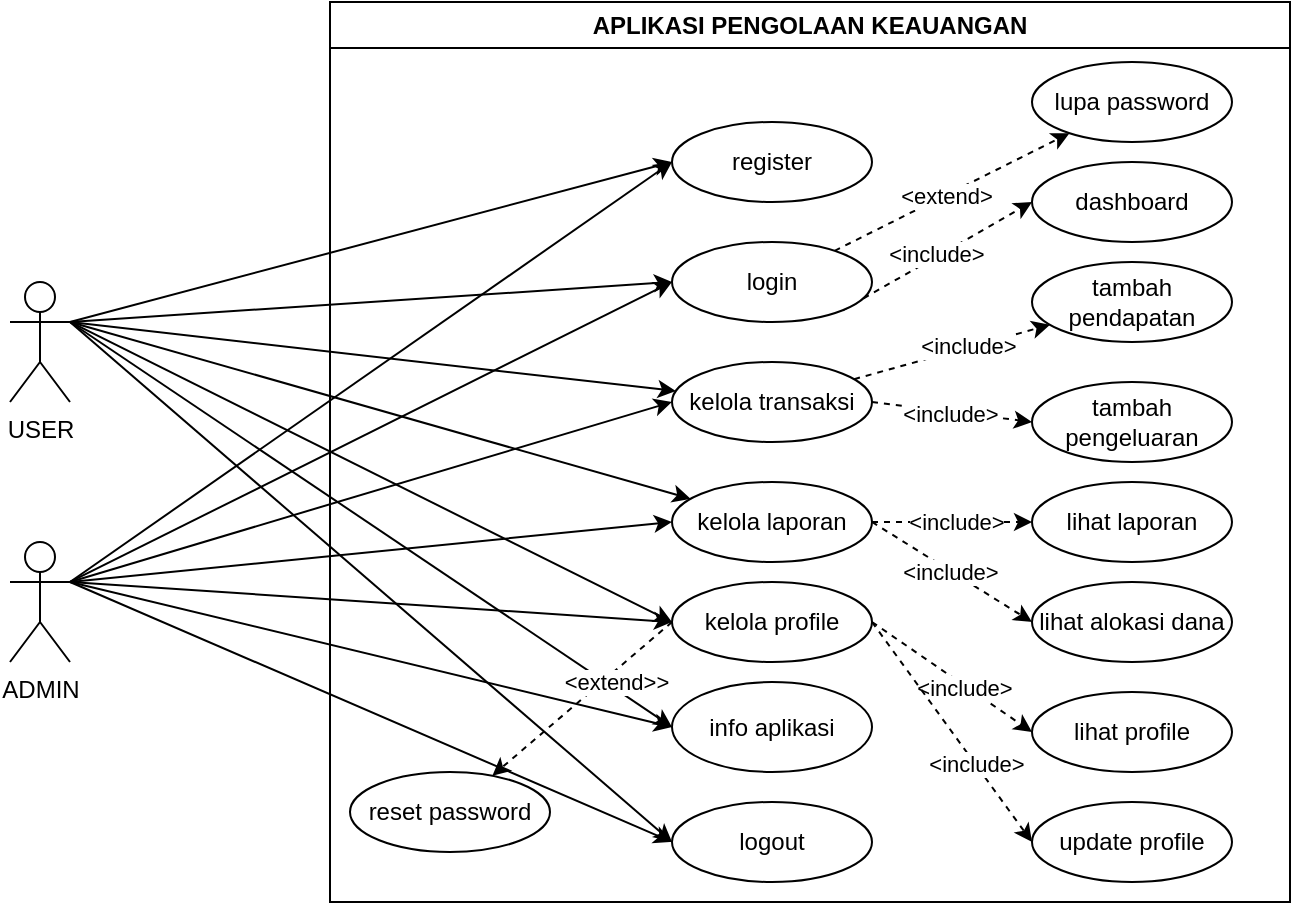 <mxfile version="28.0.4">
  <diagram name="Page-1" id="7VnuQmA8S_duGnKgzW9u">
    <mxGraphModel dx="872" dy="505" grid="1" gridSize="10" guides="1" tooltips="1" connect="1" arrows="1" fold="1" page="1" pageScale="1" pageWidth="1100" pageHeight="850" math="0" shadow="0">
      <root>
        <mxCell id="0" />
        <mxCell id="1" parent="0" />
        <mxCell id="CFoBWYsiLfIN5OInHK1F-48" style="rounded=0;orthogonalLoop=1;jettySize=auto;html=1;exitX=1;exitY=0.333;exitDx=0;exitDy=0;exitPerimeter=0;entryX=0;entryY=0.5;entryDx=0;entryDy=0;" edge="1" parent="1" source="CFoBWYsiLfIN5OInHK1F-1" target="CFoBWYsiLfIN5OInHK1F-3">
          <mxGeometry relative="1" as="geometry" />
        </mxCell>
        <mxCell id="CFoBWYsiLfIN5OInHK1F-49" style="rounded=0;orthogonalLoop=1;jettySize=auto;html=1;exitX=1;exitY=0.333;exitDx=0;exitDy=0;exitPerimeter=0;entryX=0;entryY=0.5;entryDx=0;entryDy=0;" edge="1" parent="1" source="CFoBWYsiLfIN5OInHK1F-1" target="CFoBWYsiLfIN5OInHK1F-4">
          <mxGeometry relative="1" as="geometry" />
        </mxCell>
        <mxCell id="CFoBWYsiLfIN5OInHK1F-50" style="rounded=0;orthogonalLoop=1;jettySize=auto;html=1;exitX=1;exitY=0.333;exitDx=0;exitDy=0;exitPerimeter=0;" edge="1" parent="1" source="CFoBWYsiLfIN5OInHK1F-1" target="CFoBWYsiLfIN5OInHK1F-5">
          <mxGeometry relative="1" as="geometry" />
        </mxCell>
        <mxCell id="CFoBWYsiLfIN5OInHK1F-51" style="rounded=0;orthogonalLoop=1;jettySize=auto;html=1;exitX=1;exitY=0.333;exitDx=0;exitDy=0;exitPerimeter=0;" edge="1" parent="1" source="CFoBWYsiLfIN5OInHK1F-1" target="CFoBWYsiLfIN5OInHK1F-8">
          <mxGeometry relative="1" as="geometry" />
        </mxCell>
        <mxCell id="CFoBWYsiLfIN5OInHK1F-52" style="rounded=0;orthogonalLoop=1;jettySize=auto;html=1;exitX=1;exitY=0.333;exitDx=0;exitDy=0;exitPerimeter=0;entryX=0;entryY=0.5;entryDx=0;entryDy=0;" edge="1" parent="1" source="CFoBWYsiLfIN5OInHK1F-1" target="CFoBWYsiLfIN5OInHK1F-10">
          <mxGeometry relative="1" as="geometry" />
        </mxCell>
        <mxCell id="CFoBWYsiLfIN5OInHK1F-53" style="rounded=0;orthogonalLoop=1;jettySize=auto;html=1;exitX=1;exitY=0.333;exitDx=0;exitDy=0;exitPerimeter=0;entryX=0;entryY=0.5;entryDx=0;entryDy=0;" edge="1" parent="1" source="CFoBWYsiLfIN5OInHK1F-1" target="CFoBWYsiLfIN5OInHK1F-12">
          <mxGeometry relative="1" as="geometry" />
        </mxCell>
        <mxCell id="CFoBWYsiLfIN5OInHK1F-54" style="rounded=0;orthogonalLoop=1;jettySize=auto;html=1;exitX=1;exitY=0.333;exitDx=0;exitDy=0;exitPerimeter=0;entryX=0;entryY=0.5;entryDx=0;entryDy=0;" edge="1" parent="1" source="CFoBWYsiLfIN5OInHK1F-1" target="CFoBWYsiLfIN5OInHK1F-14">
          <mxGeometry relative="1" as="geometry" />
        </mxCell>
        <mxCell id="CFoBWYsiLfIN5OInHK1F-1" value="USER" style="shape=umlActor;verticalLabelPosition=bottom;verticalAlign=top;html=1;outlineConnect=0;" vertex="1" parent="1">
          <mxGeometry x="140" y="220" width="30" height="60" as="geometry" />
        </mxCell>
        <mxCell id="CFoBWYsiLfIN5OInHK1F-2" value="APLIKASI PENGOLAAN KEAUANGAN" style="swimlane;whiteSpace=wrap;html=1;" vertex="1" parent="1">
          <mxGeometry x="300" y="80" width="480" height="450" as="geometry">
            <mxRectangle x="300" y="80" width="250" height="30" as="alternateBounds" />
          </mxGeometry>
        </mxCell>
        <mxCell id="CFoBWYsiLfIN5OInHK1F-3" value="register" style="ellipse;whiteSpace=wrap;html=1;" vertex="1" parent="CFoBWYsiLfIN5OInHK1F-2">
          <mxGeometry x="171" y="60" width="100" height="40" as="geometry" />
        </mxCell>
        <mxCell id="CFoBWYsiLfIN5OInHK1F-6" value="dashboard" style="ellipse;whiteSpace=wrap;html=1;" vertex="1" parent="CFoBWYsiLfIN5OInHK1F-2">
          <mxGeometry x="351" y="80" width="100" height="40" as="geometry" />
        </mxCell>
        <mxCell id="CFoBWYsiLfIN5OInHK1F-22" value="" style="rounded=0;orthogonalLoop=1;jettySize=auto;html=1;dashed=1;" edge="1" parent="CFoBWYsiLfIN5OInHK1F-2" source="CFoBWYsiLfIN5OInHK1F-5" target="CFoBWYsiLfIN5OInHK1F-21">
          <mxGeometry relative="1" as="geometry" />
        </mxCell>
        <mxCell id="CFoBWYsiLfIN5OInHK1F-25" value="&amp;lt;include&amp;gt;" style="edgeLabel;html=1;align=center;verticalAlign=middle;resizable=0;points=[];" vertex="1" connectable="0" parent="CFoBWYsiLfIN5OInHK1F-22">
          <mxGeometry x="0.175" y="1" relative="1" as="geometry">
            <mxPoint as="offset" />
          </mxGeometry>
        </mxCell>
        <mxCell id="CFoBWYsiLfIN5OInHK1F-24" style="rounded=0;orthogonalLoop=1;jettySize=auto;html=1;exitX=1;exitY=0.5;exitDx=0;exitDy=0;entryX=0;entryY=0.5;entryDx=0;entryDy=0;dashed=1;" edge="1" parent="CFoBWYsiLfIN5OInHK1F-2" source="CFoBWYsiLfIN5OInHK1F-5" target="CFoBWYsiLfIN5OInHK1F-23">
          <mxGeometry relative="1" as="geometry" />
        </mxCell>
        <mxCell id="CFoBWYsiLfIN5OInHK1F-26" value="&amp;lt;include&amp;gt;" style="edgeLabel;html=1;align=center;verticalAlign=middle;resizable=0;points=[];" vertex="1" connectable="0" parent="CFoBWYsiLfIN5OInHK1F-24">
          <mxGeometry x="-0.032" y="-1" relative="1" as="geometry">
            <mxPoint as="offset" />
          </mxGeometry>
        </mxCell>
        <mxCell id="CFoBWYsiLfIN5OInHK1F-5" value="kelola transaksi" style="ellipse;whiteSpace=wrap;html=1;" vertex="1" parent="CFoBWYsiLfIN5OInHK1F-2">
          <mxGeometry x="171" y="180" width="100" height="40" as="geometry" />
        </mxCell>
        <mxCell id="CFoBWYsiLfIN5OInHK1F-17" value="" style="rounded=0;orthogonalLoop=1;jettySize=auto;html=1;dashed=1;" edge="1" parent="CFoBWYsiLfIN5OInHK1F-2" source="CFoBWYsiLfIN5OInHK1F-4" target="CFoBWYsiLfIN5OInHK1F-16">
          <mxGeometry relative="1" as="geometry" />
        </mxCell>
        <mxCell id="CFoBWYsiLfIN5OInHK1F-18" value="&amp;lt;extend&amp;gt;" style="edgeLabel;html=1;align=center;verticalAlign=middle;resizable=0;points=[];" vertex="1" connectable="0" parent="CFoBWYsiLfIN5OInHK1F-17">
          <mxGeometry x="-0.053" relative="1" as="geometry">
            <mxPoint as="offset" />
          </mxGeometry>
        </mxCell>
        <mxCell id="CFoBWYsiLfIN5OInHK1F-19" style="rounded=0;orthogonalLoop=1;jettySize=auto;html=1;exitX=1;exitY=1;exitDx=0;exitDy=0;entryX=0;entryY=0.5;entryDx=0;entryDy=0;startArrow=none;startFill=0;dashed=1;" edge="1" parent="CFoBWYsiLfIN5OInHK1F-2" source="CFoBWYsiLfIN5OInHK1F-4" target="CFoBWYsiLfIN5OInHK1F-6">
          <mxGeometry relative="1" as="geometry" />
        </mxCell>
        <mxCell id="CFoBWYsiLfIN5OInHK1F-20" value="&amp;lt;include&amp;gt;" style="edgeLabel;html=1;align=center;verticalAlign=middle;resizable=0;points=[];" vertex="1" connectable="0" parent="CFoBWYsiLfIN5OInHK1F-19">
          <mxGeometry x="-0.0" y="1" relative="1" as="geometry">
            <mxPoint as="offset" />
          </mxGeometry>
        </mxCell>
        <mxCell id="CFoBWYsiLfIN5OInHK1F-4" value="login" style="ellipse;whiteSpace=wrap;html=1;" vertex="1" parent="CFoBWYsiLfIN5OInHK1F-2">
          <mxGeometry x="171" y="120" width="100" height="40" as="geometry" />
        </mxCell>
        <mxCell id="CFoBWYsiLfIN5OInHK1F-30" style="rounded=0;orthogonalLoop=1;jettySize=auto;html=1;exitX=1;exitY=0.5;exitDx=0;exitDy=0;entryX=0;entryY=0.5;entryDx=0;entryDy=0;dashed=1;" edge="1" parent="CFoBWYsiLfIN5OInHK1F-2" source="CFoBWYsiLfIN5OInHK1F-8" target="CFoBWYsiLfIN5OInHK1F-28">
          <mxGeometry relative="1" as="geometry" />
        </mxCell>
        <mxCell id="CFoBWYsiLfIN5OInHK1F-32" value="&amp;lt;include&amp;gt;" style="edgeLabel;html=1;align=center;verticalAlign=middle;resizable=0;points=[];" vertex="1" connectable="0" parent="CFoBWYsiLfIN5OInHK1F-30">
          <mxGeometry x="0.051" relative="1" as="geometry">
            <mxPoint as="offset" />
          </mxGeometry>
        </mxCell>
        <mxCell id="CFoBWYsiLfIN5OInHK1F-31" style="rounded=0;orthogonalLoop=1;jettySize=auto;html=1;exitX=1;exitY=0.5;exitDx=0;exitDy=0;entryX=0;entryY=0.5;entryDx=0;entryDy=0;dashed=1;" edge="1" parent="CFoBWYsiLfIN5OInHK1F-2" source="CFoBWYsiLfIN5OInHK1F-8" target="CFoBWYsiLfIN5OInHK1F-29">
          <mxGeometry relative="1" as="geometry" />
        </mxCell>
        <mxCell id="CFoBWYsiLfIN5OInHK1F-35" value="&amp;lt;include&amp;gt;" style="edgeLabel;html=1;align=center;verticalAlign=middle;resizable=0;points=[];" vertex="1" connectable="0" parent="CFoBWYsiLfIN5OInHK1F-31">
          <mxGeometry x="-0.022" y="-1" relative="1" as="geometry">
            <mxPoint as="offset" />
          </mxGeometry>
        </mxCell>
        <mxCell id="CFoBWYsiLfIN5OInHK1F-8" value="kelola laporan" style="ellipse;whiteSpace=wrap;html=1;" vertex="1" parent="CFoBWYsiLfIN5OInHK1F-2">
          <mxGeometry x="171" y="240" width="100" height="40" as="geometry" />
        </mxCell>
        <mxCell id="CFoBWYsiLfIN5OInHK1F-38" style="rounded=0;orthogonalLoop=1;jettySize=auto;html=1;exitX=1;exitY=0.5;exitDx=0;exitDy=0;entryX=0;entryY=0.5;entryDx=0;entryDy=0;dashed=1;" edge="1" parent="CFoBWYsiLfIN5OInHK1F-2" source="CFoBWYsiLfIN5OInHK1F-10" target="CFoBWYsiLfIN5OInHK1F-36">
          <mxGeometry relative="1" as="geometry" />
        </mxCell>
        <mxCell id="CFoBWYsiLfIN5OInHK1F-40" value="&amp;lt;include&amp;gt;" style="edgeLabel;html=1;align=center;verticalAlign=middle;resizable=0;points=[];" vertex="1" connectable="0" parent="CFoBWYsiLfIN5OInHK1F-38">
          <mxGeometry x="0.149" y="-1" relative="1" as="geometry">
            <mxPoint as="offset" />
          </mxGeometry>
        </mxCell>
        <mxCell id="CFoBWYsiLfIN5OInHK1F-39" style="rounded=0;orthogonalLoop=1;jettySize=auto;html=1;exitX=1;exitY=0.5;exitDx=0;exitDy=0;entryX=0;entryY=0.5;entryDx=0;entryDy=0;dashed=1;" edge="1" parent="CFoBWYsiLfIN5OInHK1F-2" source="CFoBWYsiLfIN5OInHK1F-10" target="CFoBWYsiLfIN5OInHK1F-37">
          <mxGeometry relative="1" as="geometry" />
        </mxCell>
        <mxCell id="CFoBWYsiLfIN5OInHK1F-41" value="&amp;lt;include&amp;gt;" style="edgeLabel;html=1;align=center;verticalAlign=middle;resizable=0;points=[];" vertex="1" connectable="0" parent="CFoBWYsiLfIN5OInHK1F-39">
          <mxGeometry x="0.288" relative="1" as="geometry">
            <mxPoint as="offset" />
          </mxGeometry>
        </mxCell>
        <mxCell id="CFoBWYsiLfIN5OInHK1F-45" style="rounded=0;orthogonalLoop=1;jettySize=auto;html=1;exitX=0;exitY=0.5;exitDx=0;exitDy=0;dashed=1;" edge="1" parent="CFoBWYsiLfIN5OInHK1F-2" source="CFoBWYsiLfIN5OInHK1F-10" target="CFoBWYsiLfIN5OInHK1F-42">
          <mxGeometry relative="1" as="geometry" />
        </mxCell>
        <mxCell id="CFoBWYsiLfIN5OInHK1F-46" value="&amp;lt;extend&amp;gt;&amp;gt;" style="edgeLabel;html=1;align=center;verticalAlign=middle;resizable=0;points=[];" vertex="1" connectable="0" parent="CFoBWYsiLfIN5OInHK1F-45">
          <mxGeometry x="-0.307" y="4" relative="1" as="geometry">
            <mxPoint as="offset" />
          </mxGeometry>
        </mxCell>
        <mxCell id="CFoBWYsiLfIN5OInHK1F-10" value="kelola profile" style="ellipse;whiteSpace=wrap;html=1;" vertex="1" parent="CFoBWYsiLfIN5OInHK1F-2">
          <mxGeometry x="171" y="290" width="100" height="40" as="geometry" />
        </mxCell>
        <mxCell id="CFoBWYsiLfIN5OInHK1F-12" value="info aplikasi" style="ellipse;whiteSpace=wrap;html=1;" vertex="1" parent="CFoBWYsiLfIN5OInHK1F-2">
          <mxGeometry x="171" y="340" width="100" height="45" as="geometry" />
        </mxCell>
        <mxCell id="CFoBWYsiLfIN5OInHK1F-14" value="logout" style="ellipse;whiteSpace=wrap;html=1;" vertex="1" parent="CFoBWYsiLfIN5OInHK1F-2">
          <mxGeometry x="171" y="400" width="100" height="40" as="geometry" />
        </mxCell>
        <mxCell id="CFoBWYsiLfIN5OInHK1F-16" value="lupa password" style="ellipse;whiteSpace=wrap;html=1;" vertex="1" parent="CFoBWYsiLfIN5OInHK1F-2">
          <mxGeometry x="351" y="30" width="100" height="40" as="geometry" />
        </mxCell>
        <mxCell id="CFoBWYsiLfIN5OInHK1F-21" value="tambah pendapatan" style="ellipse;whiteSpace=wrap;html=1;" vertex="1" parent="CFoBWYsiLfIN5OInHK1F-2">
          <mxGeometry x="351" y="130" width="100" height="40" as="geometry" />
        </mxCell>
        <mxCell id="CFoBWYsiLfIN5OInHK1F-23" value="tambah pengeluaran" style="ellipse;whiteSpace=wrap;html=1;" vertex="1" parent="CFoBWYsiLfIN5OInHK1F-2">
          <mxGeometry x="351" y="190" width="100" height="40" as="geometry" />
        </mxCell>
        <mxCell id="CFoBWYsiLfIN5OInHK1F-29" value="lihat alokasi dana" style="ellipse;whiteSpace=wrap;html=1;" vertex="1" parent="CFoBWYsiLfIN5OInHK1F-2">
          <mxGeometry x="351" y="290" width="100" height="40" as="geometry" />
        </mxCell>
        <mxCell id="CFoBWYsiLfIN5OInHK1F-28" value="lihat laporan" style="ellipse;whiteSpace=wrap;html=1;" vertex="1" parent="CFoBWYsiLfIN5OInHK1F-2">
          <mxGeometry x="351" y="240" width="100" height="40" as="geometry" />
        </mxCell>
        <mxCell id="CFoBWYsiLfIN5OInHK1F-37" value="update profile" style="ellipse;whiteSpace=wrap;html=1;" vertex="1" parent="CFoBWYsiLfIN5OInHK1F-2">
          <mxGeometry x="351" y="400" width="100" height="40" as="geometry" />
        </mxCell>
        <mxCell id="CFoBWYsiLfIN5OInHK1F-36" value="lihat profile" style="ellipse;whiteSpace=wrap;html=1;" vertex="1" parent="CFoBWYsiLfIN5OInHK1F-2">
          <mxGeometry x="351" y="345" width="100" height="40" as="geometry" />
        </mxCell>
        <mxCell id="CFoBWYsiLfIN5OInHK1F-42" value="reset password" style="ellipse;whiteSpace=wrap;html=1;" vertex="1" parent="CFoBWYsiLfIN5OInHK1F-2">
          <mxGeometry x="10" y="385" width="100" height="40" as="geometry" />
        </mxCell>
        <mxCell id="CFoBWYsiLfIN5OInHK1F-56" style="rounded=0;orthogonalLoop=1;jettySize=auto;html=1;exitX=1;exitY=0.333;exitDx=0;exitDy=0;exitPerimeter=0;entryX=0;entryY=0.5;entryDx=0;entryDy=0;" edge="1" parent="1" source="CFoBWYsiLfIN5OInHK1F-55" target="CFoBWYsiLfIN5OInHK1F-3">
          <mxGeometry relative="1" as="geometry" />
        </mxCell>
        <mxCell id="CFoBWYsiLfIN5OInHK1F-58" style="rounded=0;orthogonalLoop=1;jettySize=auto;html=1;exitX=1;exitY=0.333;exitDx=0;exitDy=0;exitPerimeter=0;entryX=0;entryY=0.5;entryDx=0;entryDy=0;" edge="1" parent="1" source="CFoBWYsiLfIN5OInHK1F-55" target="CFoBWYsiLfIN5OInHK1F-4">
          <mxGeometry relative="1" as="geometry" />
        </mxCell>
        <mxCell id="CFoBWYsiLfIN5OInHK1F-59" style="rounded=0;orthogonalLoop=1;jettySize=auto;html=1;exitX=1;exitY=0.333;exitDx=0;exitDy=0;exitPerimeter=0;entryX=0;entryY=0.5;entryDx=0;entryDy=0;" edge="1" parent="1" source="CFoBWYsiLfIN5OInHK1F-55" target="CFoBWYsiLfIN5OInHK1F-5">
          <mxGeometry relative="1" as="geometry" />
        </mxCell>
        <mxCell id="CFoBWYsiLfIN5OInHK1F-60" style="rounded=0;orthogonalLoop=1;jettySize=auto;html=1;exitX=1;exitY=0.333;exitDx=0;exitDy=0;exitPerimeter=0;entryX=0;entryY=0.5;entryDx=0;entryDy=0;" edge="1" parent="1" source="CFoBWYsiLfIN5OInHK1F-55" target="CFoBWYsiLfIN5OInHK1F-8">
          <mxGeometry relative="1" as="geometry" />
        </mxCell>
        <mxCell id="CFoBWYsiLfIN5OInHK1F-61" style="rounded=0;orthogonalLoop=1;jettySize=auto;html=1;exitX=1;exitY=0.333;exitDx=0;exitDy=0;exitPerimeter=0;entryX=0;entryY=0.5;entryDx=0;entryDy=0;" edge="1" parent="1" source="CFoBWYsiLfIN5OInHK1F-55" target="CFoBWYsiLfIN5OInHK1F-10">
          <mxGeometry relative="1" as="geometry" />
        </mxCell>
        <mxCell id="CFoBWYsiLfIN5OInHK1F-62" style="rounded=0;orthogonalLoop=1;jettySize=auto;html=1;exitX=1;exitY=0.333;exitDx=0;exitDy=0;exitPerimeter=0;entryX=0;entryY=0.5;entryDx=0;entryDy=0;" edge="1" parent="1" source="CFoBWYsiLfIN5OInHK1F-55" target="CFoBWYsiLfIN5OInHK1F-12">
          <mxGeometry relative="1" as="geometry" />
        </mxCell>
        <mxCell id="CFoBWYsiLfIN5OInHK1F-63" style="rounded=0;orthogonalLoop=1;jettySize=auto;html=1;exitX=1;exitY=0.333;exitDx=0;exitDy=0;exitPerimeter=0;entryX=0;entryY=0.5;entryDx=0;entryDy=0;" edge="1" parent="1" source="CFoBWYsiLfIN5OInHK1F-55" target="CFoBWYsiLfIN5OInHK1F-14">
          <mxGeometry relative="1" as="geometry" />
        </mxCell>
        <mxCell id="CFoBWYsiLfIN5OInHK1F-55" value="ADMIN" style="shape=umlActor;verticalLabelPosition=bottom;verticalAlign=top;html=1;outlineConnect=0;" vertex="1" parent="1">
          <mxGeometry x="140" y="350" width="30" height="60" as="geometry" />
        </mxCell>
      </root>
    </mxGraphModel>
  </diagram>
</mxfile>
